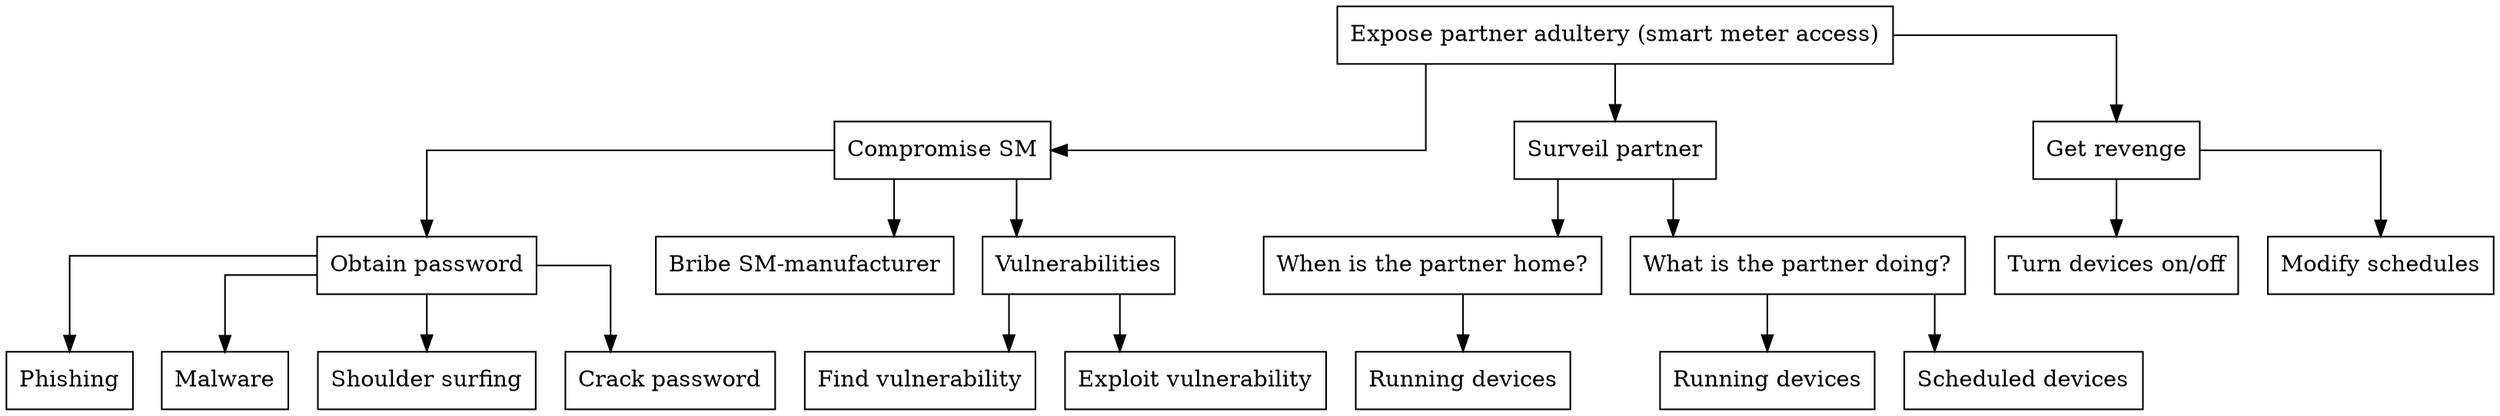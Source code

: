 digraph finite_state_machine {
  node [shape = rectangle];
  graph [splines=ortho];

  sm_access[label = "Expose partner adultery (smart meter access)",shape=AND];

    sm_access -> compromise_sm;
    compromise_sm[label="Compromise SM"];

    obtainPassword[label="Obtain password", shape=OR];
    compromise_sm[shape=OR];
    bribe[label="Bribe SM-manufacturer"];
    compromise_sm ->bribe;

    compromise_sm -> obtainPassword;
    phishing[label="Phishing"];
    malware[label="Malware"];
    shoulderSurfing[label="Shoulder surfing"];
    crackPassword[label="Crack password"];
    obtainPassword -> phishing;
    obtainPassword -> malware;
    obtainPassword -> shoulderSurfing;
    obtainPassword -> crackPassword;

    exploitVulnerability[label="Vulnerabilities", shape=AND];
    compromise_sm -> exploitVulnerability;
    findVuln[label="Find vulnerability"];
    exploitVuln[label="Exploit vulnerability"];
    exploitVulnerability -> findVuln;
    exploitVulnerability -> exploitVuln;

  surveil[label="Surveil partner",shape=OR];
  sm_access->surveil;

    at_home[label="When is the partner home?"];
    surveil->at_home

      running_devices[label="Running devices"];
      at_home->running_devices;

    doing_what[label="What is the partner doing?",shape=OR];
    surveil->doing_what;

      running_devices2[label="Running devices"];
      doing_what->running_devices2;

      scheduled_devices[label="Scheduled devices"];
      doing_what->scheduled_devices;

  revenge[label="Get revenge",shape=OR];
  sm_access->revenge;

    turn_onoff[label="Turn devices on/off"];
    revenge->turn_onoff;

    modify_schedules[label="Modify schedules"];
    revenge->modify_schedules;
}
